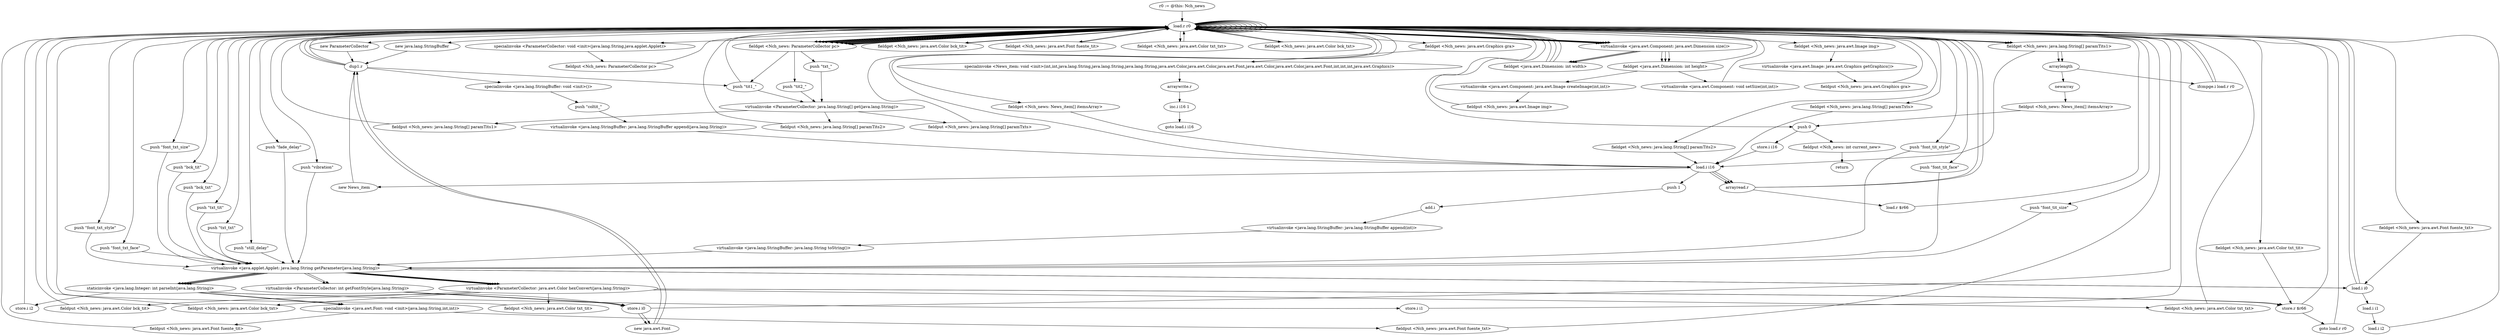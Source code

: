 digraph "" {
    "r0 := @this: Nch_news"
    "load.r r0"
    "r0 := @this: Nch_news"->"load.r r0";
    "new ParameterCollector"
    "load.r r0"->"new ParameterCollector";
    "dup1.r"
    "new ParameterCollector"->"dup1.r";
    "push \"tit1_\""
    "dup1.r"->"push \"tit1_\"";
    "push \"tit1_\""->"load.r r0";
    "specialinvoke <ParameterCollector: void <init>(java.lang.String,java.applet.Applet)>"
    "load.r r0"->"specialinvoke <ParameterCollector: void <init>(java.lang.String,java.applet.Applet)>";
    "fieldput <Nch_news: ParameterCollector pc>"
    "specialinvoke <ParameterCollector: void <init>(java.lang.String,java.applet.Applet)>"->"fieldput <Nch_news: ParameterCollector pc>";
    "fieldput <Nch_news: ParameterCollector pc>"->"load.r r0";
    "load.r r0"->"load.r r0";
    "fieldget <Nch_news: ParameterCollector pc>"
    "load.r r0"->"fieldget <Nch_news: ParameterCollector pc>";
    "fieldget <Nch_news: ParameterCollector pc>"->"push \"tit1_\"";
    "virtualinvoke <ParameterCollector: java.lang.String[] get(java.lang.String)>"
    "push \"tit1_\""->"virtualinvoke <ParameterCollector: java.lang.String[] get(java.lang.String)>";
    "fieldput <Nch_news: java.lang.String[] paramTits1>"
    "virtualinvoke <ParameterCollector: java.lang.String[] get(java.lang.String)>"->"fieldput <Nch_news: java.lang.String[] paramTits1>";
    "fieldput <Nch_news: java.lang.String[] paramTits1>"->"load.r r0";
    "load.r r0"->"load.r r0";
    "load.r r0"->"fieldget <Nch_news: ParameterCollector pc>";
    "push \"tit2_\""
    "fieldget <Nch_news: ParameterCollector pc>"->"push \"tit2_\"";
    "push \"tit2_\""->"virtualinvoke <ParameterCollector: java.lang.String[] get(java.lang.String)>";
    "fieldput <Nch_news: java.lang.String[] paramTits2>"
    "virtualinvoke <ParameterCollector: java.lang.String[] get(java.lang.String)>"->"fieldput <Nch_news: java.lang.String[] paramTits2>";
    "fieldput <Nch_news: java.lang.String[] paramTits2>"->"load.r r0";
    "load.r r0"->"load.r r0";
    "load.r r0"->"fieldget <Nch_news: ParameterCollector pc>";
    "push \"txt_\""
    "fieldget <Nch_news: ParameterCollector pc>"->"push \"txt_\"";
    "push \"txt_\""->"virtualinvoke <ParameterCollector: java.lang.String[] get(java.lang.String)>";
    "fieldput <Nch_news: java.lang.String[] paramTxts>"
    "virtualinvoke <ParameterCollector: java.lang.String[] get(java.lang.String)>"->"fieldput <Nch_news: java.lang.String[] paramTxts>";
    "fieldput <Nch_news: java.lang.String[] paramTxts>"->"load.r r0";
    "load.r r0"->"load.r r0";
    "load.r r0"->"fieldget <Nch_news: ParameterCollector pc>";
    "fieldget <Nch_news: ParameterCollector pc>"->"load.r r0";
    "push \"font_tit_style\""
    "load.r r0"->"push \"font_tit_style\"";
    "virtualinvoke <java.applet.Applet: java.lang.String getParameter(java.lang.String)>"
    "push \"font_tit_style\""->"virtualinvoke <java.applet.Applet: java.lang.String getParameter(java.lang.String)>";
    "virtualinvoke <ParameterCollector: int getFontStyle(java.lang.String)>"
    "virtualinvoke <java.applet.Applet: java.lang.String getParameter(java.lang.String)>"->"virtualinvoke <ParameterCollector: int getFontStyle(java.lang.String)>";
    "store.i i0"
    "virtualinvoke <ParameterCollector: int getFontStyle(java.lang.String)>"->"store.i i0";
    "new java.awt.Font"
    "store.i i0"->"new java.awt.Font";
    "new java.awt.Font"->"dup1.r";
    "dup1.r"->"load.r r0";
    "push \"font_tit_face\""
    "load.r r0"->"push \"font_tit_face\"";
    "push \"font_tit_face\""->"virtualinvoke <java.applet.Applet: java.lang.String getParameter(java.lang.String)>";
    "load.i i0"
    "virtualinvoke <java.applet.Applet: java.lang.String getParameter(java.lang.String)>"->"load.i i0";
    "load.i i0"->"load.r r0";
    "push \"font_tit_size\""
    "load.r r0"->"push \"font_tit_size\"";
    "push \"font_tit_size\""->"virtualinvoke <java.applet.Applet: java.lang.String getParameter(java.lang.String)>";
    "staticinvoke <java.lang.Integer: int parseInt(java.lang.String)>"
    "virtualinvoke <java.applet.Applet: java.lang.String getParameter(java.lang.String)>"->"staticinvoke <java.lang.Integer: int parseInt(java.lang.String)>";
    "specialinvoke <java.awt.Font: void <init>(java.lang.String,int,int)>"
    "staticinvoke <java.lang.Integer: int parseInt(java.lang.String)>"->"specialinvoke <java.awt.Font: void <init>(java.lang.String,int,int)>";
    "fieldput <Nch_news: java.awt.Font fuente_tit>"
    "specialinvoke <java.awt.Font: void <init>(java.lang.String,int,int)>"->"fieldput <Nch_news: java.awt.Font fuente_tit>";
    "fieldput <Nch_news: java.awt.Font fuente_tit>"->"load.r r0";
    "load.r r0"->"load.r r0";
    "load.r r0"->"fieldget <Nch_news: ParameterCollector pc>";
    "fieldget <Nch_news: ParameterCollector pc>"->"load.r r0";
    "push \"font_txt_style\""
    "load.r r0"->"push \"font_txt_style\"";
    "push \"font_txt_style\""->"virtualinvoke <java.applet.Applet: java.lang.String getParameter(java.lang.String)>";
    "virtualinvoke <java.applet.Applet: java.lang.String getParameter(java.lang.String)>"->"virtualinvoke <ParameterCollector: int getFontStyle(java.lang.String)>";
    "virtualinvoke <ParameterCollector: int getFontStyle(java.lang.String)>"->"store.i i0";
    "store.i i0"->"new java.awt.Font";
    "new java.awt.Font"->"dup1.r";
    "dup1.r"->"load.r r0";
    "push \"font_txt_face\""
    "load.r r0"->"push \"font_txt_face\"";
    "push \"font_txt_face\""->"virtualinvoke <java.applet.Applet: java.lang.String getParameter(java.lang.String)>";
    "virtualinvoke <java.applet.Applet: java.lang.String getParameter(java.lang.String)>"->"load.i i0";
    "load.i i0"->"load.r r0";
    "push \"font_txt_size\""
    "load.r r0"->"push \"font_txt_size\"";
    "push \"font_txt_size\""->"virtualinvoke <java.applet.Applet: java.lang.String getParameter(java.lang.String)>";
    "virtualinvoke <java.applet.Applet: java.lang.String getParameter(java.lang.String)>"->"staticinvoke <java.lang.Integer: int parseInt(java.lang.String)>";
    "staticinvoke <java.lang.Integer: int parseInt(java.lang.String)>"->"specialinvoke <java.awt.Font: void <init>(java.lang.String,int,int)>";
    "fieldput <Nch_news: java.awt.Font fuente_txt>"
    "specialinvoke <java.awt.Font: void <init>(java.lang.String,int,int)>"->"fieldput <Nch_news: java.awt.Font fuente_txt>";
    "fieldput <Nch_news: java.awt.Font fuente_txt>"->"load.r r0";
    "load.r r0"->"load.r r0";
    "load.r r0"->"fieldget <Nch_news: ParameterCollector pc>";
    "fieldget <Nch_news: ParameterCollector pc>"->"load.r r0";
    "push \"bck_tit\""
    "load.r r0"->"push \"bck_tit\"";
    "push \"bck_tit\""->"virtualinvoke <java.applet.Applet: java.lang.String getParameter(java.lang.String)>";
    "virtualinvoke <ParameterCollector: java.awt.Color hexConvert(java.lang.String)>"
    "virtualinvoke <java.applet.Applet: java.lang.String getParameter(java.lang.String)>"->"virtualinvoke <ParameterCollector: java.awt.Color hexConvert(java.lang.String)>";
    "fieldput <Nch_news: java.awt.Color bck_tit>"
    "virtualinvoke <ParameterCollector: java.awt.Color hexConvert(java.lang.String)>"->"fieldput <Nch_news: java.awt.Color bck_tit>";
    "fieldput <Nch_news: java.awt.Color bck_tit>"->"load.r r0";
    "load.r r0"->"load.r r0";
    "load.r r0"->"fieldget <Nch_news: ParameterCollector pc>";
    "fieldget <Nch_news: ParameterCollector pc>"->"load.r r0";
    "push \"bck_txt\""
    "load.r r0"->"push \"bck_txt\"";
    "push \"bck_txt\""->"virtualinvoke <java.applet.Applet: java.lang.String getParameter(java.lang.String)>";
    "virtualinvoke <java.applet.Applet: java.lang.String getParameter(java.lang.String)>"->"virtualinvoke <ParameterCollector: java.awt.Color hexConvert(java.lang.String)>";
    "fieldput <Nch_news: java.awt.Color bck_txt>"
    "virtualinvoke <ParameterCollector: java.awt.Color hexConvert(java.lang.String)>"->"fieldput <Nch_news: java.awt.Color bck_txt>";
    "fieldput <Nch_news: java.awt.Color bck_txt>"->"load.r r0";
    "load.r r0"->"load.r r0";
    "load.r r0"->"fieldget <Nch_news: ParameterCollector pc>";
    "fieldget <Nch_news: ParameterCollector pc>"->"load.r r0";
    "push \"txt_tit\""
    "load.r r0"->"push \"txt_tit\"";
    "push \"txt_tit\""->"virtualinvoke <java.applet.Applet: java.lang.String getParameter(java.lang.String)>";
    "virtualinvoke <java.applet.Applet: java.lang.String getParameter(java.lang.String)>"->"virtualinvoke <ParameterCollector: java.awt.Color hexConvert(java.lang.String)>";
    "fieldput <Nch_news: java.awt.Color txt_tit>"
    "virtualinvoke <ParameterCollector: java.awt.Color hexConvert(java.lang.String)>"->"fieldput <Nch_news: java.awt.Color txt_tit>";
    "fieldput <Nch_news: java.awt.Color txt_tit>"->"load.r r0";
    "load.r r0"->"load.r r0";
    "load.r r0"->"fieldget <Nch_news: ParameterCollector pc>";
    "fieldget <Nch_news: ParameterCollector pc>"->"load.r r0";
    "push \"txt_txt\""
    "load.r r0"->"push \"txt_txt\"";
    "push \"txt_txt\""->"virtualinvoke <java.applet.Applet: java.lang.String getParameter(java.lang.String)>";
    "virtualinvoke <java.applet.Applet: java.lang.String getParameter(java.lang.String)>"->"virtualinvoke <ParameterCollector: java.awt.Color hexConvert(java.lang.String)>";
    "fieldput <Nch_news: java.awt.Color txt_txt>"
    "virtualinvoke <ParameterCollector: java.awt.Color hexConvert(java.lang.String)>"->"fieldput <Nch_news: java.awt.Color txt_txt>";
    "fieldput <Nch_news: java.awt.Color txt_txt>"->"load.r r0";
    "push \"still_delay\""
    "load.r r0"->"push \"still_delay\"";
    "push \"still_delay\""->"virtualinvoke <java.applet.Applet: java.lang.String getParameter(java.lang.String)>";
    "virtualinvoke <java.applet.Applet: java.lang.String getParameter(java.lang.String)>"->"staticinvoke <java.lang.Integer: int parseInt(java.lang.String)>";
    "store.i i2"
    "staticinvoke <java.lang.Integer: int parseInt(java.lang.String)>"->"store.i i2";
    "store.i i2"->"load.r r0";
    "push \"fade_delay\""
    "load.r r0"->"push \"fade_delay\"";
    "push \"fade_delay\""->"virtualinvoke <java.applet.Applet: java.lang.String getParameter(java.lang.String)>";
    "virtualinvoke <java.applet.Applet: java.lang.String getParameter(java.lang.String)>"->"staticinvoke <java.lang.Integer: int parseInt(java.lang.String)>";
    "store.i i1"
    "staticinvoke <java.lang.Integer: int parseInt(java.lang.String)>"->"store.i i1";
    "store.i i1"->"load.r r0";
    "push \"vibration\""
    "load.r r0"->"push \"vibration\"";
    "push \"vibration\""->"virtualinvoke <java.applet.Applet: java.lang.String getParameter(java.lang.String)>";
    "virtualinvoke <java.applet.Applet: java.lang.String getParameter(java.lang.String)>"->"staticinvoke <java.lang.Integer: int parseInt(java.lang.String)>";
    "staticinvoke <java.lang.Integer: int parseInt(java.lang.String)>"->"store.i i0";
    "store.i i0"->"load.r r0";
    "load.r r0"->"load.r r0";
    "virtualinvoke <java.awt.Component: java.awt.Dimension size()>"
    "load.r r0"->"virtualinvoke <java.awt.Component: java.awt.Dimension size()>";
    "fieldget <java.awt.Dimension: int width>"
    "virtualinvoke <java.awt.Component: java.awt.Dimension size()>"->"fieldget <java.awt.Dimension: int width>";
    "fieldget <java.awt.Dimension: int width>"->"load.r r0";
    "load.r r0"->"virtualinvoke <java.awt.Component: java.awt.Dimension size()>";
    "fieldget <java.awt.Dimension: int height>"
    "virtualinvoke <java.awt.Component: java.awt.Dimension size()>"->"fieldget <java.awt.Dimension: int height>";
    "virtualinvoke <java.awt.Component: void setSize(int,int)>"
    "fieldget <java.awt.Dimension: int height>"->"virtualinvoke <java.awt.Component: void setSize(int,int)>";
    "virtualinvoke <java.awt.Component: void setSize(int,int)>"->"load.r r0";
    "load.r r0"->"load.r r0";
    "load.r r0"->"load.r r0";
    "load.r r0"->"virtualinvoke <java.awt.Component: java.awt.Dimension size()>";
    "virtualinvoke <java.awt.Component: java.awt.Dimension size()>"->"fieldget <java.awt.Dimension: int width>";
    "fieldget <java.awt.Dimension: int width>"->"load.r r0";
    "load.r r0"->"virtualinvoke <java.awt.Component: java.awt.Dimension size()>";
    "virtualinvoke <java.awt.Component: java.awt.Dimension size()>"->"fieldget <java.awt.Dimension: int height>";
    "virtualinvoke <java.awt.Component: java.awt.Image createImage(int,int)>"
    "fieldget <java.awt.Dimension: int height>"->"virtualinvoke <java.awt.Component: java.awt.Image createImage(int,int)>";
    "fieldput <Nch_news: java.awt.Image img>"
    "virtualinvoke <java.awt.Component: java.awt.Image createImage(int,int)>"->"fieldput <Nch_news: java.awt.Image img>";
    "fieldput <Nch_news: java.awt.Image img>"->"load.r r0";
    "load.r r0"->"load.r r0";
    "fieldget <Nch_news: java.awt.Image img>"
    "load.r r0"->"fieldget <Nch_news: java.awt.Image img>";
    "virtualinvoke <java.awt.Image: java.awt.Graphics getGraphics()>"
    "fieldget <Nch_news: java.awt.Image img>"->"virtualinvoke <java.awt.Image: java.awt.Graphics getGraphics()>";
    "fieldput <Nch_news: java.awt.Graphics gra>"
    "virtualinvoke <java.awt.Image: java.awt.Graphics getGraphics()>"->"fieldput <Nch_news: java.awt.Graphics gra>";
    "fieldput <Nch_news: java.awt.Graphics gra>"->"load.r r0";
    "load.r r0"->"load.r r0";
    "fieldget <Nch_news: java.lang.String[] paramTits1>"
    "load.r r0"->"fieldget <Nch_news: java.lang.String[] paramTits1>";
    "arraylength"
    "fieldget <Nch_news: java.lang.String[] paramTits1>"->"arraylength";
    "newarray"
    "arraylength"->"newarray";
    "fieldput <Nch_news: News_item[] itemsArray>"
    "newarray"->"fieldput <Nch_news: News_item[] itemsArray>";
    "push 0"
    "fieldput <Nch_news: News_item[] itemsArray>"->"push 0";
    "store.i i16"
    "push 0"->"store.i i16";
    "load.i i16"
    "store.i i16"->"load.i i16";
    "load.i i16"->"load.r r0";
    "load.r r0"->"fieldget <Nch_news: java.lang.String[] paramTits1>";
    "fieldget <Nch_news: java.lang.String[] paramTits1>"->"arraylength";
    "ifcmpge.i load.r r0"
    "arraylength"->"ifcmpge.i load.r r0";
    "ifcmpge.i load.r r0"->"load.r r0";
    "load.r r0"->"fieldget <Nch_news: ParameterCollector pc>";
    "fieldget <Nch_news: ParameterCollector pc>"->"load.r r0";
    "new java.lang.StringBuffer"
    "load.r r0"->"new java.lang.StringBuffer";
    "new java.lang.StringBuffer"->"dup1.r";
    "specialinvoke <java.lang.StringBuffer: void <init>()>"
    "dup1.r"->"specialinvoke <java.lang.StringBuffer: void <init>()>";
    "push \"coltit_\""
    "specialinvoke <java.lang.StringBuffer: void <init>()>"->"push \"coltit_\"";
    "virtualinvoke <java.lang.StringBuffer: java.lang.StringBuffer append(java.lang.String)>"
    "push \"coltit_\""->"virtualinvoke <java.lang.StringBuffer: java.lang.StringBuffer append(java.lang.String)>";
    "virtualinvoke <java.lang.StringBuffer: java.lang.StringBuffer append(java.lang.String)>"->"load.i i16";
    "push 1"
    "load.i i16"->"push 1";
    "add.i"
    "push 1"->"add.i";
    "virtualinvoke <java.lang.StringBuffer: java.lang.StringBuffer append(int)>"
    "add.i"->"virtualinvoke <java.lang.StringBuffer: java.lang.StringBuffer append(int)>";
    "virtualinvoke <java.lang.StringBuffer: java.lang.String toString()>"
    "virtualinvoke <java.lang.StringBuffer: java.lang.StringBuffer append(int)>"->"virtualinvoke <java.lang.StringBuffer: java.lang.String toString()>";
    "virtualinvoke <java.lang.StringBuffer: java.lang.String toString()>"->"virtualinvoke <java.applet.Applet: java.lang.String getParameter(java.lang.String)>";
    "virtualinvoke <java.applet.Applet: java.lang.String getParameter(java.lang.String)>"->"virtualinvoke <ParameterCollector: java.awt.Color hexConvert(java.lang.String)>";
    "store.r $r66"
    "virtualinvoke <ParameterCollector: java.awt.Color hexConvert(java.lang.String)>"->"store.r $r66";
    "goto load.r r0"
    "store.r $r66"->"goto load.r r0";
    "goto load.r r0"->"load.r r0";
    "fieldget <Nch_news: News_item[] itemsArray>"
    "load.r r0"->"fieldget <Nch_news: News_item[] itemsArray>";
    "fieldget <Nch_news: News_item[] itemsArray>"->"load.i i16";
    "new News_item"
    "load.i i16"->"new News_item";
    "new News_item"->"dup1.r";
    "dup1.r"->"load.r r0";
    "load.r r0"->"virtualinvoke <java.awt.Component: java.awt.Dimension size()>";
    "virtualinvoke <java.awt.Component: java.awt.Dimension size()>"->"fieldget <java.awt.Dimension: int width>";
    "fieldget <java.awt.Dimension: int width>"->"load.r r0";
    "load.r r0"->"virtualinvoke <java.awt.Component: java.awt.Dimension size()>";
    "virtualinvoke <java.awt.Component: java.awt.Dimension size()>"->"fieldget <java.awt.Dimension: int height>";
    "fieldget <java.awt.Dimension: int height>"->"load.r r0";
    "load.r r0"->"fieldget <Nch_news: java.lang.String[] paramTits1>";
    "fieldget <Nch_news: java.lang.String[] paramTits1>"->"load.i i16";
    "arrayread.r"
    "load.i i16"->"arrayread.r";
    "arrayread.r"->"load.r r0";
    "fieldget <Nch_news: java.lang.String[] paramTits2>"
    "load.r r0"->"fieldget <Nch_news: java.lang.String[] paramTits2>";
    "fieldget <Nch_news: java.lang.String[] paramTits2>"->"load.i i16";
    "load.i i16"->"arrayread.r";
    "arrayread.r"->"load.r r0";
    "fieldget <Nch_news: java.lang.String[] paramTxts>"
    "load.r r0"->"fieldget <Nch_news: java.lang.String[] paramTxts>";
    "fieldget <Nch_news: java.lang.String[] paramTxts>"->"load.i i16";
    "load.i i16"->"arrayread.r";
    "load.r $r66"
    "arrayread.r"->"load.r $r66";
    "load.r $r66"->"load.r r0";
    "fieldget <Nch_news: java.awt.Color bck_tit>"
    "load.r r0"->"fieldget <Nch_news: java.awt.Color bck_tit>";
    "fieldget <Nch_news: java.awt.Color bck_tit>"->"load.r r0";
    "fieldget <Nch_news: java.awt.Font fuente_tit>"
    "load.r r0"->"fieldget <Nch_news: java.awt.Font fuente_tit>";
    "fieldget <Nch_news: java.awt.Font fuente_tit>"->"load.r r0";
    "fieldget <Nch_news: java.awt.Color txt_txt>"
    "load.r r0"->"fieldget <Nch_news: java.awt.Color txt_txt>";
    "fieldget <Nch_news: java.awt.Color txt_txt>"->"load.r r0";
    "fieldget <Nch_news: java.awt.Color bck_txt>"
    "load.r r0"->"fieldget <Nch_news: java.awt.Color bck_txt>";
    "fieldget <Nch_news: java.awt.Color bck_txt>"->"load.r r0";
    "fieldget <Nch_news: java.awt.Font fuente_txt>"
    "load.r r0"->"fieldget <Nch_news: java.awt.Font fuente_txt>";
    "fieldget <Nch_news: java.awt.Font fuente_txt>"->"load.i i0";
    "load.i i1"
    "load.i i0"->"load.i i1";
    "load.i i2"
    "load.i i1"->"load.i i2";
    "load.i i2"->"load.r r0";
    "fieldget <Nch_news: java.awt.Graphics gra>"
    "load.r r0"->"fieldget <Nch_news: java.awt.Graphics gra>";
    "specialinvoke <News_item: void <init>(int,int,java.lang.String,java.lang.String,java.lang.String,java.awt.Color,java.awt.Color,java.awt.Font,java.awt.Color,java.awt.Color,java.awt.Font,int,int,int,java.awt.Graphics)>"
    "fieldget <Nch_news: java.awt.Graphics gra>"->"specialinvoke <News_item: void <init>(int,int,java.lang.String,java.lang.String,java.lang.String,java.awt.Color,java.awt.Color,java.awt.Font,java.awt.Color,java.awt.Color,java.awt.Font,int,int,int,java.awt.Graphics)>";
    "arraywrite.r"
    "specialinvoke <News_item: void <init>(int,int,java.lang.String,java.lang.String,java.lang.String,java.awt.Color,java.awt.Color,java.awt.Font,java.awt.Color,java.awt.Color,java.awt.Font,int,int,int,java.awt.Graphics)>"->"arraywrite.r";
    "inc.i i16 1"
    "arraywrite.r"->"inc.i i16 1";
    "goto load.i i16"
    "inc.i i16 1"->"goto load.i i16";
    "virtualinvoke <ParameterCollector: java.awt.Color hexConvert(java.lang.String)>"->"store.r $r66";
    "store.r $r66"->"load.r r0";
    "fieldget <Nch_news: java.awt.Color txt_tit>"
    "load.r r0"->"fieldget <Nch_news: java.awt.Color txt_tit>";
    "fieldget <Nch_news: java.awt.Color txt_tit>"->"store.r $r66";
    "ifcmpge.i load.r r0"->"load.r r0";
    "load.r r0"->"push 0";
    "fieldput <Nch_news: int current_new>"
    "push 0"->"fieldput <Nch_news: int current_new>";
    "return"
    "fieldput <Nch_news: int current_new>"->"return";
}

